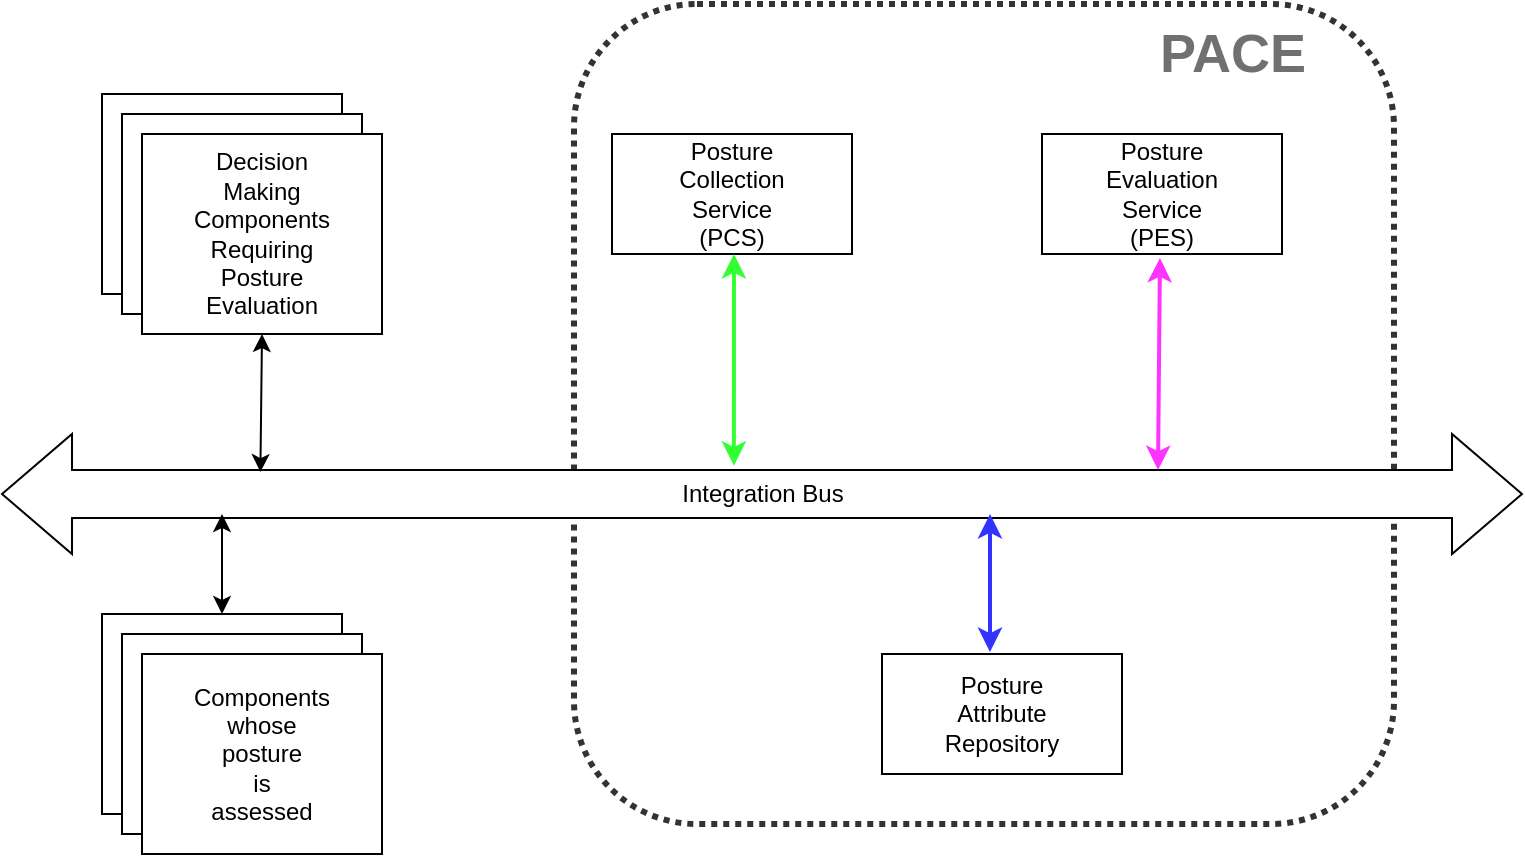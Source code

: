 <mxfile version="16.5.1" type="device"><diagram id="nnVkO7F5XKRDGunOfbyT" name="Page-1"><mxGraphModel dx="946" dy="606" grid="1" gridSize="10" guides="1" tooltips="1" connect="1" arrows="1" fold="1" page="1" pageScale="1" pageWidth="850" pageHeight="1100" math="0" shadow="0"><root><mxCell id="0"/><mxCell id="1" parent="0"/><mxCell id="RL7LiKc4wpk9BU2cefHl-15" value="" style="whiteSpace=wrap;html=1;aspect=fixed;fillColor=none;strokeWidth=3;rounded=1;dashed=1;dashPattern=1 1;opacity=80;" parent="1" vertex="1"><mxGeometry x="346" y="135" width="410" height="410" as="geometry"/></mxCell><mxCell id="RL7LiKc4wpk9BU2cefHl-1" value="Integration Bus" style="html=1;shadow=0;dashed=0;align=center;verticalAlign=middle;shape=mxgraph.arrows2.twoWayArrow;dy=0.6;dx=35;" parent="1" vertex="1"><mxGeometry x="60" y="350" width="760" height="60" as="geometry"/></mxCell><mxCell id="RL7LiKc4wpk9BU2cefHl-2" value="Posture&lt;br&gt;Collection&lt;br&gt;Service&lt;br&gt;(PCS)" style="rounded=0;whiteSpace=wrap;html=1;" parent="1" vertex="1"><mxGeometry x="365" y="200" width="120" height="60" as="geometry"/></mxCell><mxCell id="RL7LiKc4wpk9BU2cefHl-3" value="Posture&lt;br&gt;Evaluation&lt;br&gt;Service&lt;br&gt;(PES)" style="rounded=0;whiteSpace=wrap;html=1;" parent="1" vertex="1"><mxGeometry x="580" y="200" width="120" height="60" as="geometry"/></mxCell><mxCell id="RL7LiKc4wpk9BU2cefHl-4" value="Posture&lt;br&gt;Attribute&lt;br&gt;Repository" style="rounded=0;whiteSpace=wrap;html=1;" parent="1" vertex="1"><mxGeometry x="500" y="460" width="120" height="60" as="geometry"/></mxCell><mxCell id="RL7LiKc4wpk9BU2cefHl-5" value="Decision&lt;br&gt;Making&lt;br&gt;Components&lt;br&gt;Requiring&lt;br&gt;Posture&lt;br&gt;Evaluation" style="rounded=0;whiteSpace=wrap;html=1;" parent="1" vertex="1"><mxGeometry x="110" y="180" width="120" height="100" as="geometry"/></mxCell><mxCell id="RL7LiKc4wpk9BU2cefHl-6" value="Components&lt;br&gt;whose&lt;br&gt;posture&lt;br&gt;is&lt;br&gt;assessed" style="rounded=0;whiteSpace=wrap;html=1;" parent="1" vertex="1"><mxGeometry x="110" y="440" width="120" height="100" as="geometry"/></mxCell><mxCell id="RL7LiKc4wpk9BU2cefHl-7" value="Decision&lt;br&gt;Making&lt;br&gt;Components&lt;br&gt;Requiring&lt;br&gt;Posture&lt;br&gt;Evaluation" style="rounded=0;whiteSpace=wrap;html=1;" parent="1" vertex="1"><mxGeometry x="120" y="190" width="120" height="100" as="geometry"/></mxCell><mxCell id="RL7LiKc4wpk9BU2cefHl-8" value="Decision&lt;br&gt;Making&lt;br&gt;Components&lt;br&gt;Requiring&lt;br&gt;Posture&lt;br&gt;Evaluation" style="rounded=0;whiteSpace=wrap;html=1;" parent="1" vertex="1"><mxGeometry x="130" y="200" width="120" height="100" as="geometry"/></mxCell><mxCell id="RL7LiKc4wpk9BU2cefHl-9" value="" style="endArrow=classic;startArrow=classic;html=1;rounded=0;entryX=0.5;entryY=1;entryDx=0;entryDy=0;exitX=0.17;exitY=0.317;exitDx=0;exitDy=0;exitPerimeter=0;" parent="1" source="RL7LiKc4wpk9BU2cefHl-1" target="RL7LiKc4wpk9BU2cefHl-8" edge="1"><mxGeometry width="50" height="50" relative="1" as="geometry"><mxPoint x="400" y="310" as="sourcePoint"/><mxPoint x="450" y="260" as="targetPoint"/></mxGeometry></mxCell><mxCell id="RL7LiKc4wpk9BU2cefHl-10" value="" style="endArrow=classic;startArrow=classic;html=1;rounded=0;exitX=0.5;exitY=0;exitDx=0;exitDy=0;" parent="1" source="RL7LiKc4wpk9BU2cefHl-6" edge="1"><mxGeometry width="50" height="50" relative="1" as="geometry"><mxPoint x="199.03" y="379.98" as="sourcePoint"/><mxPoint x="170" y="390" as="targetPoint"/></mxGeometry></mxCell><mxCell id="RL7LiKc4wpk9BU2cefHl-11" value="" style="endArrow=classic;startArrow=classic;html=1;rounded=0;entryX=0.5;entryY=1;entryDx=0;entryDy=0;exitX=0.195;exitY=0.563;exitDx=0;exitDy=0;exitPerimeter=0;strokeColor=#33FF33;strokeWidth=2;" parent="1" source="RL7LiKc4wpk9BU2cefHl-15" edge="1"><mxGeometry width="50" height="50" relative="1" as="geometry"><mxPoint x="425" y="329.98" as="sourcePoint"/><mxPoint x="425.97" y="260" as="targetPoint"/></mxGeometry></mxCell><mxCell id="RL7LiKc4wpk9BU2cefHl-13" value="" style="endArrow=classic;startArrow=classic;html=1;rounded=0;entryX=0.5;entryY=1;entryDx=0;entryDy=0;exitX=0.529;exitY=0.267;exitDx=0;exitDy=0;exitPerimeter=0;strokeWidth=2;strokeColor=#FF33FF;" parent="1" edge="1"><mxGeometry width="50" height="50" relative="1" as="geometry"><mxPoint x="638.01" y="368.02" as="sourcePoint"/><mxPoint x="638.97" y="262" as="targetPoint"/></mxGeometry></mxCell><mxCell id="RL7LiKc4wpk9BU2cefHl-14" value="" style="endArrow=classic;startArrow=classic;html=1;rounded=0;exitX=0.45;exitY=-0.017;exitDx=0;exitDy=0;exitPerimeter=0;strokeWidth=2;strokeColor=#3333FF;" parent="1" source="RL7LiKc4wpk9BU2cefHl-4" edge="1"><mxGeometry width="50" height="50" relative="1" as="geometry"><mxPoint x="558" y="454" as="sourcePoint"/><mxPoint x="554" y="390" as="targetPoint"/></mxGeometry></mxCell><mxCell id="RL7LiKc4wpk9BU2cefHl-16" value="&lt;font color=&quot;#707070&quot;&gt;PACE&lt;/font&gt;" style="text;html=1;resizable=0;autosize=1;align=center;verticalAlign=middle;points=[];fillColor=none;strokeColor=none;rounded=0;dashed=1;dashPattern=1 1;opacity=80;fontStyle=1;fontSize=27;fontColor=#636363;" parent="1" vertex="1"><mxGeometry x="630" y="140" width="90" height="40" as="geometry"/></mxCell><mxCell id="_wtXwy35HuxnKiYmDmM2-1" value="Components&lt;br&gt;whose&lt;br&gt;posture&lt;br&gt;is&lt;br&gt;assessed" style="rounded=0;whiteSpace=wrap;html=1;" parent="1" vertex="1"><mxGeometry x="120" y="450" width="120" height="100" as="geometry"/></mxCell><mxCell id="_wtXwy35HuxnKiYmDmM2-2" value="Components&lt;br&gt;whose&lt;br&gt;posture&lt;br&gt;is&lt;br&gt;assessed" style="rounded=0;whiteSpace=wrap;html=1;" parent="1" vertex="1"><mxGeometry x="130" y="460" width="120" height="100" as="geometry"/></mxCell></root></mxGraphModel></diagram></mxfile>